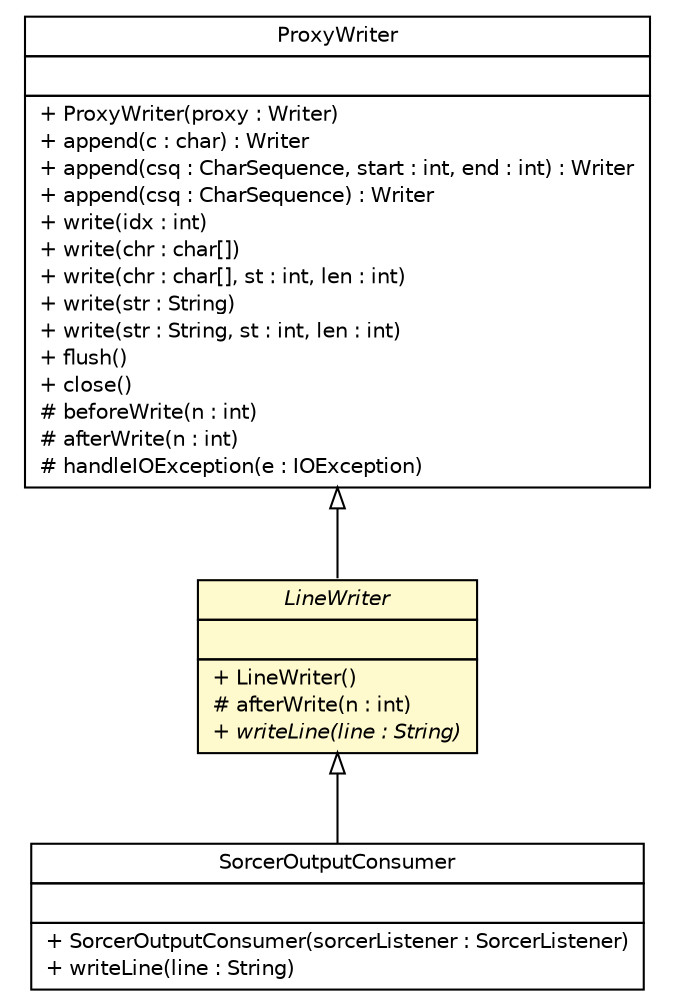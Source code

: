 #!/usr/local/bin/dot
#
# Class diagram 
# Generated by UMLGraph version R5_6 (http://www.umlgraph.org/)
#

digraph G {
	edge [fontname="Helvetica",fontsize=10,labelfontname="Helvetica",labelfontsize=10];
	node [fontname="Helvetica",fontsize=10,shape=plaintext];
	nodesep=0.25;
	ranksep=0.5;
	// sorcer.util.io.LineWriter
	c327135 [label=<<table title="sorcer.util.io.LineWriter" border="0" cellborder="1" cellspacing="0" cellpadding="2" port="p" bgcolor="lemonChiffon" href="./LineWriter.html">
		<tr><td><table border="0" cellspacing="0" cellpadding="1">
<tr><td align="center" balign="center"><font face="Helvetica-Oblique"> LineWriter </font></td></tr>
		</table></td></tr>
		<tr><td><table border="0" cellspacing="0" cellpadding="1">
<tr><td align="left" balign="left">  </td></tr>
		</table></td></tr>
		<tr><td><table border="0" cellspacing="0" cellpadding="1">
<tr><td align="left" balign="left"> + LineWriter() </td></tr>
<tr><td align="left" balign="left"> # afterWrite(n : int) </td></tr>
<tr><td align="left" balign="left"><font face="Helvetica-Oblique" point-size="10.0"> + writeLine(line : String) </font></td></tr>
		</table></td></tr>
		</table>>, URL="./LineWriter.html", fontname="Helvetica", fontcolor="black", fontsize=10.0];
	// sorcer.org.apache.commons.io.output.ProxyWriter
	c327172 [label=<<table title="sorcer.org.apache.commons.io.output.ProxyWriter" border="0" cellborder="1" cellspacing="0" cellpadding="2" port="p" href="../../org/apache/commons/io/output/ProxyWriter.html">
		<tr><td><table border="0" cellspacing="0" cellpadding="1">
<tr><td align="center" balign="center"> ProxyWriter </td></tr>
		</table></td></tr>
		<tr><td><table border="0" cellspacing="0" cellpadding="1">
<tr><td align="left" balign="left">  </td></tr>
		</table></td></tr>
		<tr><td><table border="0" cellspacing="0" cellpadding="1">
<tr><td align="left" balign="left"> + ProxyWriter(proxy : Writer) </td></tr>
<tr><td align="left" balign="left"> + append(c : char) : Writer </td></tr>
<tr><td align="left" balign="left"> + append(csq : CharSequence, start : int, end : int) : Writer </td></tr>
<tr><td align="left" balign="left"> + append(csq : CharSequence) : Writer </td></tr>
<tr><td align="left" balign="left"> + write(idx : int) </td></tr>
<tr><td align="left" balign="left"> + write(chr : char[]) </td></tr>
<tr><td align="left" balign="left"> + write(chr : char[], st : int, len : int) </td></tr>
<tr><td align="left" balign="left"> + write(str : String) </td></tr>
<tr><td align="left" balign="left"> + write(str : String, st : int, len : int) </td></tr>
<tr><td align="left" balign="left"> + flush() </td></tr>
<tr><td align="left" balign="left"> + close() </td></tr>
<tr><td align="left" balign="left"> # beforeWrite(n : int) </td></tr>
<tr><td align="left" balign="left"> # afterWrite(n : int) </td></tr>
<tr><td align="left" balign="left"> # handleIOException(e : IOException) </td></tr>
		</table></td></tr>
		</table>>, URL="../../org/apache/commons/io/output/ProxyWriter.html", fontname="Helvetica", fontcolor="black", fontsize=10.0];
	// sorcer.launcher.impl.SorcerOutputConsumer
	c327578 [label=<<table title="sorcer.launcher.impl.SorcerOutputConsumer" border="0" cellborder="1" cellspacing="0" cellpadding="2" port="p" href="../../launcher/impl/SorcerOutputConsumer.html">
		<tr><td><table border="0" cellspacing="0" cellpadding="1">
<tr><td align="center" balign="center"> SorcerOutputConsumer </td></tr>
		</table></td></tr>
		<tr><td><table border="0" cellspacing="0" cellpadding="1">
<tr><td align="left" balign="left">  </td></tr>
		</table></td></tr>
		<tr><td><table border="0" cellspacing="0" cellpadding="1">
<tr><td align="left" balign="left"> + SorcerOutputConsumer(sorcerListener : SorcerListener) </td></tr>
<tr><td align="left" balign="left"> + writeLine(line : String) </td></tr>
		</table></td></tr>
		</table>>, URL="../../launcher/impl/SorcerOutputConsumer.html", fontname="Helvetica", fontcolor="black", fontsize=10.0];
	//sorcer.util.io.LineWriter extends sorcer.org.apache.commons.io.output.ProxyWriter
	c327172:p -> c327135:p [dir=back,arrowtail=empty];
	//sorcer.launcher.impl.SorcerOutputConsumer extends sorcer.util.io.LineWriter
	c327135:p -> c327578:p [dir=back,arrowtail=empty];
}

